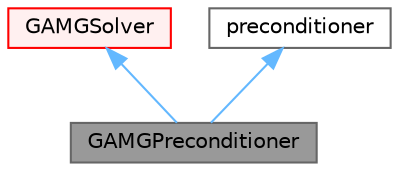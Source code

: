 digraph "GAMGPreconditioner"
{
 // LATEX_PDF_SIZE
  bgcolor="transparent";
  edge [fontname=Helvetica,fontsize=10,labelfontname=Helvetica,labelfontsize=10];
  node [fontname=Helvetica,fontsize=10,shape=box,height=0.2,width=0.4];
  Node1 [id="Node000001",label="GAMGPreconditioner",height=0.2,width=0.4,color="gray40", fillcolor="grey60", style="filled", fontcolor="black",tooltip="Geometric agglomerated algebraic multigrid preconditioner."];
  Node2 -> Node1 [id="edge1_Node000001_Node000002",dir="back",color="steelblue1",style="solid",tooltip=" "];
  Node2 [id="Node000002",label="GAMGSolver",height=0.2,width=0.4,color="red", fillcolor="#FFF0F0", style="filled",URL="$classFoam_1_1GAMGSolver.html",tooltip="Geometric agglomerated algebraic multigrid solver."];
  Node4 -> Node1 [id="edge2_Node000001_Node000004",dir="back",color="steelblue1",style="solid",tooltip=" "];
  Node4 [id="Node000004",label="preconditioner",height=0.2,width=0.4,color="gray40", fillcolor="white", style="filled",URL="$classFoam_1_1lduMatrix_1_1preconditioner.html",tooltip=" "];
}
